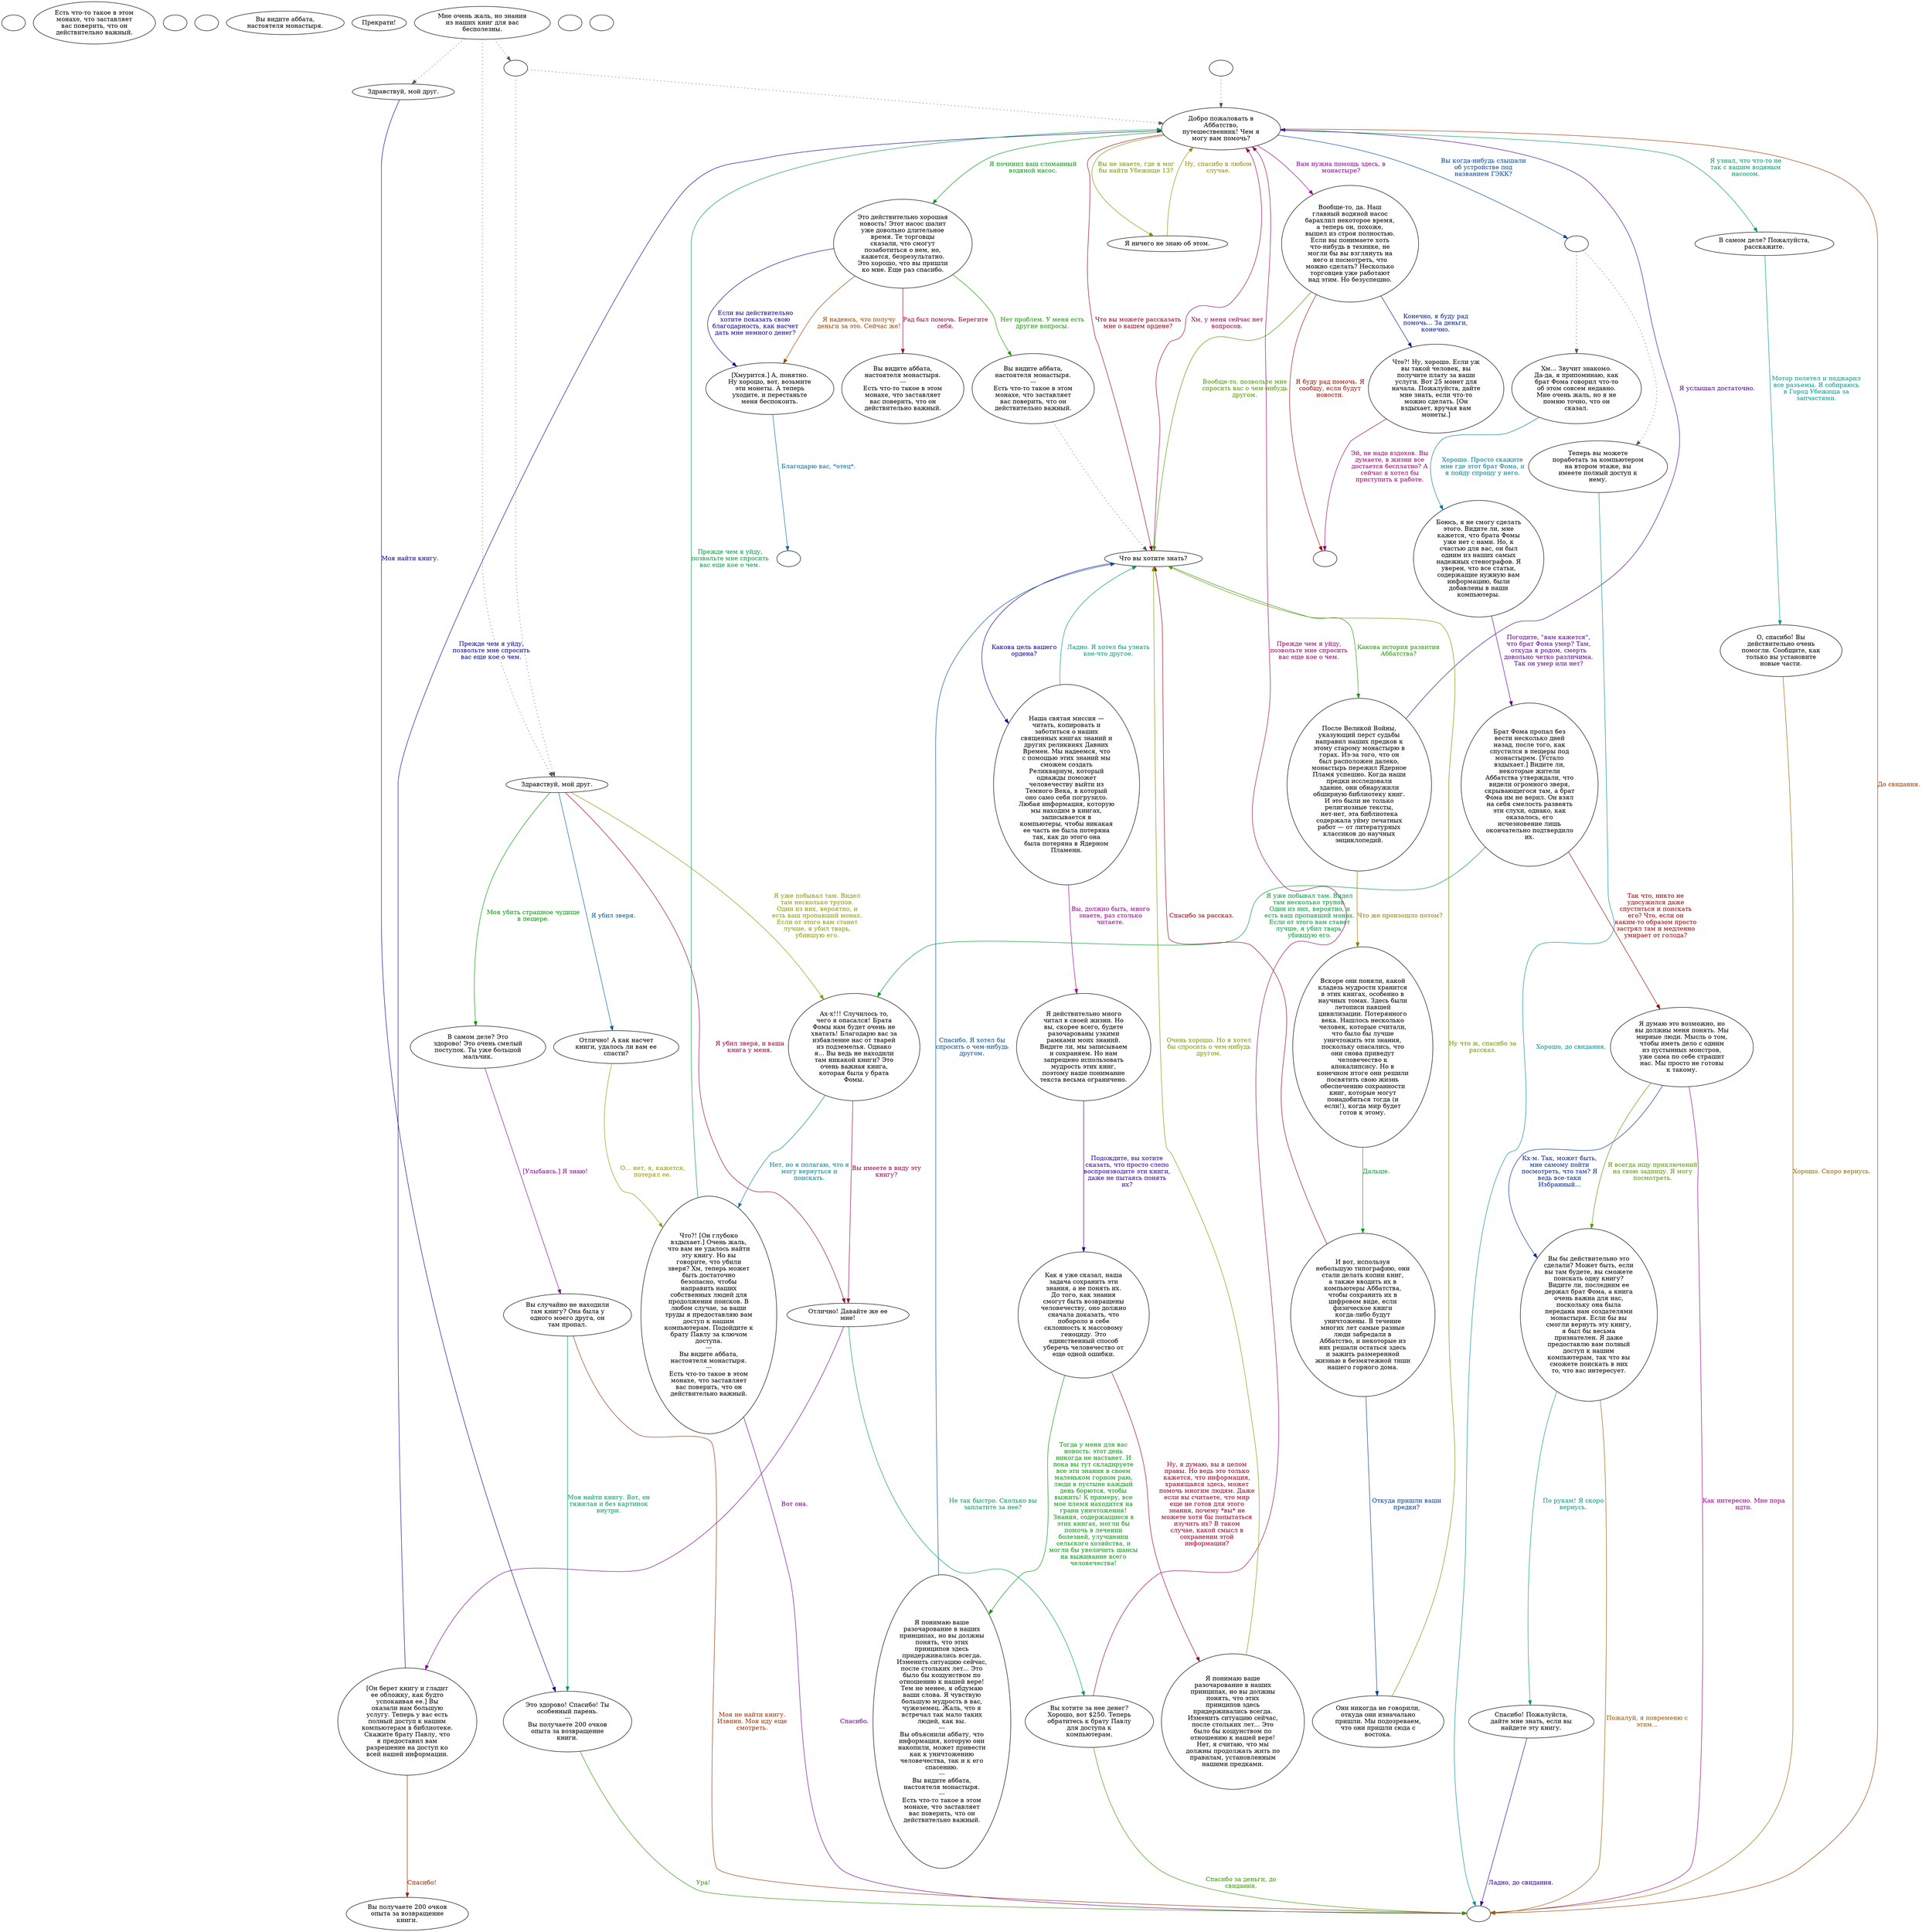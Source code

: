 digraph ahmonk {
  "start" [style=filled       fillcolor="#FFFFFF"       color="#000000"]
  "start" [label=""]
  "description_p_proc" [style=filled       fillcolor="#FFFFFF"       color="#000000"]
  "description_p_proc" [label="Есть что-то такое в этом\nмонахе, что заставляет\nвас поверить, что он\nдействительно важный."]
  "destroy_p_proc" [style=filled       fillcolor="#FFFFFF"       color="#000000"]
  "destroy_p_proc" [label=""]
  "map_enter_p_proc" [style=filled       fillcolor="#FFFFFF"       color="#000000"]
  "map_enter_p_proc" [label=""]
  "look_at_p_proc" [style=filled       fillcolor="#FFFFFF"       color="#000000"]
  "look_at_p_proc" [label="Вы видите аббата,\nнастоятеля монастыря."]
  "pickup_p_proc" [style=filled       fillcolor="#FFFFFF"       color="#000000"]
  "pickup_p_proc" [label="Прекрати!"]
  "timed_event_p_proc" [style=filled       fillcolor="#FFFFFF"       color="#000000"]
  "timed_event_p_proc" -> "Node001" [style=dotted color="#555555"]
  "timed_event_p_proc" [label=""]
  "talk_p_proc" [style=filled       fillcolor="#FFFFFF"       color="#000000"]
  "talk_p_proc" -> "Node001a" [style=dotted color="#555555"]
  "talk_p_proc" -> "Node009" [style=dotted color="#555555"]
  "talk_p_proc" -> "Node028" [style=dotted color="#555555"]
  "talk_p_proc" [label="Мне очень жаль, но знания\nиз наших книг для вас\nбесполезны."]
  "Node001a" [style=filled       fillcolor="#FFFFFF"       color="#000000"]
  "Node001a" -> "Node009" [style=dotted color="#555555"]
  "Node001a" -> "Node001" [style=dotted color="#555555"]
  "Node001a" [label=""]
  "Node001" [style=filled       fillcolor="#FFFFFF"       color="#000000"]
  "Node001" [label="Добро пожаловать в\nАббатство,\nпутешественник! Чем я\nмогу вам помочь?"]
  "Node001" -> "Node016" [label="Я починил ваш сломанный\nводяной насос." color="#009911" fontcolor="#009911"]
  "Node001" -> "Node002" [label="Что вы можете рассказать\nмне о вашем ордене?" color="#99001B" fontcolor="#99001B"]
  "Node001" -> "Node003a" [label="Вы когда-нибудь слышали\nоб устройстве под\nназванием ГЭКК?" color="#004899" fontcolor="#004899"]
  "Node001" -> "Node004" [label="Вы не знаете, где я мог\nбы найти Убежище 13?" color="#749900" fontcolor="#749900"]
  "Node001" -> "Node018" [label="Вам нужна помощь здесь, в\nмонастыре?" color="#910099" fontcolor="#910099"]
  "Node001" -> "Node020" [label="Я узнал, что что-то не\nтак с вашим водяным\nнасосом." color="#009964" fontcolor="#009964"]
  "Node001" -> "Node999" [label="До свидания." color="#993800" fontcolor="#993800"]
  "Node002" [style=filled       fillcolor="#FFFFFF"       color="#000000"]
  "Node002" [label="Что вы хотите знать?"]
  "Node002" -> "Node015" [label="Какова цель вашего\nордена?" color="#0B0099" fontcolor="#0B0099"]
  "Node002" -> "Node014" [label="Какова история развития\nАббатства?" color="#229900" fontcolor="#229900"]
  "Node002" -> "Node001" [label="Хм, у меня сейчас нет\nвопросов." color="#99004E" fontcolor="#99004E"]
  "Node003a" [style=filled       fillcolor="#FFFFFF"       color="#000000"]
  "Node003a" -> "Node013" [style=dotted color="#555555"]
  "Node003a" -> "Node003b" [style=dotted color="#555555"]
  "Node003a" [label=""]
  "Node003b" [style=filled       fillcolor="#FFFFFF"       color="#000000"]
  "Node003b" [label="Хм... Звучит знакомо.\nДа-да, я припоминаю, как\nбрат Фома говорил что-то\nоб этом совсем недавно.\nМне очень жаль, но я не\nпомню точно, что он\nсказал."]
  "Node003b" -> "Node005" [label="Хорошо. Просто скажите\nмне где этот брат Фома, и\nя пойду спрошу у него." color="#007B99" fontcolor="#007B99"]
  "Node004" [style=filled       fillcolor="#FFFFFF"       color="#000000"]
  "Node004" [label="Я ничего не знаю об этом."]
  "Node004" -> "Node001" [label="Ну, спасибо в любом\nслучае." color="#998A00" fontcolor="#998A00"]
  "Node005" [style=filled       fillcolor="#FFFFFF"       color="#000000"]
  "Node005" [label="Боюсь, я не смогу сделать\nэтого. Видите ли, мне\nкажется, что брата Фомы\nуже нет с нами. Но, к\nсчастью для вас, он был\nодним из наших самых\nнадежных стенографов. Я\nуверен, что все статьи,\nсодержащие нужную вам\nинформацию, были\nдобавлены в наши\nкомпьютеры."]
  "Node005" -> "Node006" [label="Погодите, \"вам кажется\",\nчто брат Фома умер? Там,\nоткуда я родом, смерть\nдовольно четко различима.\nТак он умер или нет?" color="#5E0099" fontcolor="#5E0099"]
  "Node006" [style=filled       fillcolor="#FFFFFF"       color="#000000"]
  "Node006" [label="Брат Фома пропал без\nвести несколько дней\nназад, после того, как\nспустился в пещеры под\nмонастырем. [Устало\nвздыхает.] Видите ли,\nнекоторые жители\nАббатства утверждали, что\nвидели огромного зверя,\nскрывающегося там, а брат\nФома им не верил. Он взял\nна себя смелость развеять\nэти слухи, однако, как\nоказалось, его\nисчезновение лишь\nокончательно подтвердило\nих."]
  "Node006" -> "Node030" [label="Я уже побывал там. Видел\nтам несколько трупов.\nОдин из них, вероятно, и\nесть ваш пропавший монах.\nЕсли от этого вам станет\nлучше, я убил тварь,\nубившую его." color="#009931" fontcolor="#009931"]
  "Node006" -> "Node006a" [label="Так что, никто не\nудосужился даже\nспуститься и поискать\nего? Что, если он\nкаким-то образом просто\nзастрял там и медленно\nумирает от голода?" color="#990400" fontcolor="#990400"]
  "Node006a" [style=filled       fillcolor="#FFFFFF"       color="#000000"]
  "Node006a" [label="Я думаю это возможно, но\nвы должны меня понять. Мы\nмирные люди. Мысль о том,\nчтобы иметь дело с одним\nиз пустынных монстров,\nуже сама по себе страшит\nнас. Мы просто не готовы\nк такому."]
  "Node006a" -> "Node007" [label="Кх-м. Так, может быть,\nмне самому пойти\nпосмотреть, что там? Я\nведь все-таки\nИзбранный..." color="#002899" fontcolor="#002899"]
  "Node006a" -> "Node007" [label="Я всегда ищу приключений\nна свою задницу. Я могу\nпосмотреть." color="#559900" fontcolor="#559900"]
  "Node006a" -> "Node999" [label="Как интересно. Мне пора\nидти." color="#990081" fontcolor="#990081"]
  "Node007" [style=filled       fillcolor="#FFFFFF"       color="#000000"]
  "Node007" [label="Вы бы действительно это\nсделали? Может быть, если\nвы там будете, вы сможете\nпоискать одну книгу?\nВидите ли, последним ее\nдержал брат Фома, а книга\nочень важна для нас,\nпоскольку она была\nпередана нам создателями\nмонастыря. Если бы вы\nсмогли вернуть эту книгу,\nя был бы весьма\nпризнателен. Я даже\nпредоставлю вам полный\nдоступ к нашим\nкомпьютерам, так что вы\nсможете поискать в них\nто, что вас интересует."]
  "Node007" -> "Node008" [label="По рукам! Я скоро\nвернусь." color="#009984" fontcolor="#009984"]
  "Node007" -> "Node999" [label="Пожалуй, я повременю с\nэтим..." color="#995700" fontcolor="#995700"]
  "Node008" [style=filled       fillcolor="#FFFFFF"       color="#000000"]
  "Node008" [label="Спасибо! Пожалуйста,\nдайте мне знать, если вы\nнайдете эту книгу."]
  "Node008" -> "Node999" [label="Ладно, до свидания." color="#2B0099" fontcolor="#2B0099"]
  "Node009" [style=filled       fillcolor="#FFFFFF"       color="#000000"]
  "Node009" [label="Здравствуй, мой друг."]
  "Node009" -> "Node026" [label="Моя убить страшное чудище\nв пещере." color="#029900" fontcolor="#029900"]
  "Node009" -> "Node010" [label="Я убил зверя, и ваша\nкнига у меня." color="#99002F" fontcolor="#99002F"]
  "Node009" -> "Node017" [label="Я убил зверя." color="#005B99" fontcolor="#005B99"]
  "Node009" -> "Node030" [label="Я уже побывал там. Видел\nтам несколько трупов.\nОдин из них, вероятно, и\nесть ваш пропавший монах.\nЕсли от этого вам станет\nлучше, я убил тварь,\nубившую его." color="#889900" fontcolor="#889900"]
  "Node010" [style=filled       fillcolor="#FFFFFF"       color="#000000"]
  "Node010" [label="Отлично! Давайте же ее\nмне!"]
  "Node010" -> "Node011" [label="Вот она." color="#7D0099" fontcolor="#7D0099"]
  "Node010" -> "Node012" [label="Не так быстро. Сколько вы\nзаплатите за нее?" color="#009951" fontcolor="#009951"]
  "Node011" [style=filled       fillcolor="#FFFFFF"       color="#000000"]
  "Node011" [label="[Он берет книгу и гладит\nее обложку, как будто\nуспокаивая ее.] Вы\nоказали нам большую\nуслугу. Теперь у вас есть\nполный доступ к нашим\nкомпьютерам в библиотеке.\nСкажите брату Павлу, что\nя предоставил вам\nразрешение на доступ ко\nвсей нашей информации."]
  "Node011" -> "Node997" [label="Спасибо!" color="#992400" fontcolor="#992400"]
  "Node011" -> "Node001" [label="Прежде чем я уйду,\nпозвольте мне спросить\nвас еще кое о чем." color="#000999" fontcolor="#000999"]
  "Node012" [style=filled       fillcolor="#FFFFFF"       color="#000000"]
  "Node012" [label="Вы хотите за нее денег?\nХорошо, вот $250. Теперь\nобратитесь к брату Павлу\nдля доступа к\nкомпьютерам."]
  "Node012" -> "Node999" [label="Спасибо за деньги, до\nсвидания." color="#359900" fontcolor="#359900"]
  "Node012" -> "Node001" [label="Прежде чем я уйду,\nпозвольте мне спросить\nвас еще кое о чем." color="#990062" fontcolor="#990062"]
  "Node013" [style=filled       fillcolor="#FFFFFF"       color="#000000"]
  "Node013" [label="Теперь вы можете\nпоработать за компьютером\nна втором этаже, вы\nимеете полный доступ к\nнему."]
  "Node013" -> "Node999" [label="Хорошо, до свидания." color="#008F99" fontcolor="#008F99"]
  "Node014" [style=filled       fillcolor="#FFFFFF"       color="#000000"]
  "Node014" [label="После Великой Войны,\nуказующий перст судьбы\nнаправил наших предков к\nэтому старому монастырю в\nгорах. Из-за того, что он\nбыл расположен далеко,\nмонастырь пережил Ядерное\nПламя успешно. Когда наши\nпредки исследовали\nздание, они обнаружили\nобширную библиотеку книг.\nИ это были не только\nрелигиозные тексты,\nнет-нет, эта библиотека\nсодержала уйму печатных\nработ — от литературных\nклассиков до научных\nэнциклопедий."]
  "Node014" -> "Node014a" [label="Что же произошло потом?" color="#997700" fontcolor="#997700"]
  "Node014" -> "Node001" [label="Я услышал достаточно." color="#4A0099" fontcolor="#4A0099"]
  "Node014a" [style=filled       fillcolor="#FFFFFF"       color="#000000"]
  "Node014a" [label="Вскоре они поняли, какой\nкладезь мудрости хранится\nв этих книгах, особенно в\nнаучных томах. Здесь были\nлетописи павшей\nцивилизации. Потерянного\nвека. Нашлось несколько\nчеловек, которые считали,\nчто было бы лучше\nуничтожить эти знания,\nпоскольку опасались, что\nони снова приведут\nчеловечество к\nапокалипсису. Но в\nконечном итоге они решили\nпосвятить свою жизнь\nобеспечению сохранности\nкниг, которые могут\nпонадобиться тогда (и\nесли!), когда мир будет\nготов к этому."]
  "Node014a" -> "Node014b" [label="Дальше." color="#00991E" fontcolor="#00991E"]
  "Node014b" [style=filled       fillcolor="#FFFFFF"       color="#000000"]
  "Node014b" [label="И вот, используя\nнебольшую типографию, они\nстали делать копии книг,\nа также вводить их в\nкомпьютеры Аббатства,\nчтобы сохранить их в\nцифровом виде, если\nфизическое книги\nкогда-либо будут\nуничтожены. В течение\nмногих лет самые разные\nлюди забредали в\nАббатство, и некоторые из\nних решали остаться здесь\nи зажить размеренной\nжизнью в безмятежной тиши\nнашего горного дома."]
  "Node014b" -> "Node002" [label="Спасибо за рассказ." color="#99000F" fontcolor="#99000F"]
  "Node014b" -> "Node014c" [label="Откуда пришли ваши\nпредки?" color="#003C99" fontcolor="#003C99"]
  "Node014c" [style=filled       fillcolor="#FFFFFF"       color="#000000"]
  "Node014c" [label="Они никогда не говорили,\nоткуда они изначально\nпришли. Мы подозреваем,\nчто они пришли сюда с\nвостока."]
  "Node014c" -> "Node002" [label="Ну что ж, спасибо за\nрассказ." color="#689900" fontcolor="#689900"]
  "Node015" [style=filled       fillcolor="#FFFFFF"       color="#000000"]
  "Node015" [label="Наша святая миссия —\nчитать, копировать и\nзаботиться о наших\nсвященных книгах знаний и\nдругих реликвиях Давних\nВремен. Мы надеемся, что\nс помощью этих знаний мы\nсможем создать\nРеликвариум, который\nоднажды поможет\nчеловечеству выйти из\nТемного Века, в который\nоно само себя погрузило.\nЛюбая информация, которую\nмы находим в книгах,\nзаписывается в\nкомпьютеры, чтобы никакая\nее часть не была потеряна\nтак, как до этого она\nбыла потеряна в Ядерном\nПламени."]
  "Node015" -> "Node022" [label="Вы, должно быть, много\nзнаете, раз столько\nчитаете." color="#990095" fontcolor="#990095"]
  "Node015" -> "Node002" [label="Ладно. Я хотел бы узнать\nкое-что другое." color="#009970" fontcolor="#009970"]
  "Node016" [style=filled       fillcolor="#FFFFFF"       color="#000000"]
  "Node016" [label="Это действительно хорошая\nновость! Этот насос шалит\nуже довольно длительное\nвремя. Те торговцы\nсказали, что смогут\nпозаботиться о нем, но,\nкажется, безрезультатно.\nЭто хорошо, что вы пришли\nко мне. Еще раз спасибо."]
  "Node016" -> "Node016b" [label="Я надеюсь, что получу\nденьги за это. Сейчас же!" color="#994400" fontcolor="#994400"]
  "Node016" -> "Node016b" [label="Если вы действительно\nхотите показать свою\nблагодарность, как насчет\nдать мне немного денег?" color="#170099" fontcolor="#170099"]
  "Node016" -> "Node016a" [label="Нет проблем. У меня есть\nдругие вопросы." color="#169900" fontcolor="#169900"]
  "Node016" -> "Node016c" [label="Рад был помочь. Берегите\nсебя." color="#990042" fontcolor="#990042"]
  "Node016a" [style=filled       fillcolor="#FFFFFF"       color="#000000"]
  "Node016a" -> "Node002" [style=dotted color="#555555"]
  "Node016a" [label="Вы видите аббата,\nнастоятеля монастыря.\n---\nЕсть что-то такое в этом\nмонахе, что заставляет\nвас поверить, что он\nдействительно важный."]
  "Node016b" [style=filled       fillcolor="#FFFFFF"       color="#000000"]
  "Node016b" [label="[Хмурится.] А, понятно.\nНу хорошо, вот, возьмите\nэти монеты. А теперь\nуходите, и перестаньте\nменя беспокоить."]
  "Node016b" -> "Node016d" [label="Благодарю вас, *отец*." color="#006F99" fontcolor="#006F99"]
  "Node016c" [style=filled       fillcolor="#FFFFFF"       color="#000000"]
  "Node016c" [label="Вы видите аббата,\nнастоятеля монастыря.\n---\nЕсть что-то такое в этом\nмонахе, что заставляет\nвас поверить, что он\nдействительно важный."]
  "Node016d" [style=filled       fillcolor="#FFFFFF"       color="#000000"]
  "Node016d" [label=""]
  "Node017" [style=filled       fillcolor="#FFFFFF"       color="#000000"]
  "Node017" [label="Отлично! А как насчет\nкниги, удалось ли вам ее\nспасти?"]
  "Node017" -> "Node017a" [label="О... нет, я, кажется,\nпотерял ее." color="#999600" fontcolor="#999600"]
  "Node017a" [style=filled       fillcolor="#FFFFFF"       color="#000000"]
  "Node017a" [label="Что?! [Он глубоко\nвздыхает.] Очень жаль,\nчто вам не удалось найти\nэту книгу. Но вы\nговорите, что убили\nзверя? Хм, теперь может\nбыть достаточно\nбезопасно, чтобы\nнаправить наших\nсобственных людей для\nпродолжения поисков. В\nлюбом случае, за ваши\nтруды я предоставляю вам\nдоступ к нашим\nкомпьютерам. Подойдите к\nбрату Павлу за ключом\nдоступа.\n---\nВы видите аббата,\nнастоятеля монастыря.\n---\nЕсть что-то такое в этом\nмонахе, что заставляет\nвас поверить, что он\nдействительно важный."]
  "Node017a" -> "Node999" [label="Спасибо." color="#6A0099" fontcolor="#6A0099"]
  "Node017a" -> "Node001" [label="Прежде чем я уйду,\nпозвольте мне спросить\nвас еще кое о чем." color="#00993D" fontcolor="#00993D"]
  "Node018" [style=filled       fillcolor="#FFFFFF"       color="#000000"]
  "Node018" [label="Вообще-то, да. Наш\nглавный водяной насос\nбарахлил некоторое время,\nа теперь он, похоже,\nвышел из строя полностью.\nЕсли вы понимаете хоть\nчто-нибудь в технике, не\nмогли бы вы взглянуть на\nнего и посмотреть, что\nможно сделать? Несколько\nторговцев уже работают\nнад этим. Но безуспешно."]
  "Node018" -> "Node018a" [label="Я буду рад помочь. Я\nсообщу, если будут\nновости." color="#991100" fontcolor="#991100"]
  "Node018" -> "Node019" [label="Конечно, я буду рад\nпомочь... За деньги,\nконечно." color="#001C99" fontcolor="#001C99"]
  "Node018" -> "Node002" [label="Вообще-то, позвольте мне\nспросить вас о чем-нибудь\nдругом." color="#499900" fontcolor="#499900"]
  "Node018a" [style=filled       fillcolor="#FFFFFF"       color="#000000"]
  "Node018a" [label=""]
  "Node019" [style=filled       fillcolor="#FFFFFF"       color="#000000"]
  "Node019" [label="Что?! Ну, хорошо. Если уж\nвы такой человек, вы\nполучите плату за ваши\nуслуги. Вот 25 монет для\nначала. Пожалуйста, дайте\nмне знать, если что-то\nможно сделать. [Он\nвздыхает, вручая вам\nмонеты.]"]
  "Node019" -> "Node018a" [label="Эй, не надо вздохов. Вы\nдумаете, в жизни все\nдостается бесплатно? А\nсейчас я хотел бы\nприступить к работе." color="#990075" fontcolor="#990075"]
  "Node020" [style=filled       fillcolor="#FFFFFF"       color="#000000"]
  "Node020" [label="В самом деле? Пожалуйста,\nрасскажите."]
  "Node020" -> "Node021" [label="Мотор полетел и поджарил\nвсе разъемы. Я собираюсь\nв Город Убежища за\nзапчастями." color="#009990" fontcolor="#009990"]
  "Node021" [style=filled       fillcolor="#FFFFFF"       color="#000000"]
  "Node021" [label="О, спасибо! Вы\nдействительно очень\nпомогли. Сообщите, как\nтолько вы установите\nновые части."]
  "Node021" -> "Node999" [label="Хорошо. Скоро вернусь." color="#996300" fontcolor="#996300"]
  "Node022" [style=filled       fillcolor="#FFFFFF"       color="#000000"]
  "Node022" [label="Я действительно много\nчитал в своей жизни. Но\nвы, скорее всего, будете\nразочарованы узкими\nрамками моих знаний.\nВидите ли, мы записываем\nи сохраняем. Но нам\nзапрещено использовать\nмудрость этих книг,\nпоэтому наше понимание\nтекста весьма ограничено."]
  "Node022" -> "Node023" [label="Подождите, вы хотите\nсказать, что просто слепо\nвоспроизводите эти книги,\nдаже не пытаясь понять\nих?" color="#370099" fontcolor="#370099"]
  "Node023" [style=filled       fillcolor="#FFFFFF"       color="#000000"]
  "Node023" [label="Как я уже сказал, наша\nзадача сохранить эти\nзнания, а не понять их.\nДо того, как знания\nсмогут быть возвращены\nчеловечеству, оно должно\nсначала доказать, что\nпобороло в себе\nсклонность к массовому\nгеноциду. Это\nединственный способ\nуберечь человечество от\nеще одной ошибки."]
  "Node023" -> "Node024" [label="Тогда у меня для вас\nновость: этот день\nникогда не настанет. И\nпока вы тут складируете\nвсе эти знания в своем\nмаленьком горном раю,\nлюди в пустыне каждый\nдень борются, чтобы\nвыжить! К примеру, все\nмое племя находится на\nграни уничтожения!\nЗнания, содержащиеся в\nэтих книгах, могли бы\nпомочь в лечении\nболезней, улучшении\nсельского хозяйства, и\nмогли бы увеличить шансы\nна выживание всего\nчеловечества!" color="#00990A" fontcolor="#00990A"]
  "Node023" -> "Node024b" [label="Ну, я думаю, вы в целом\nправы. Но ведь это только\nкажется, что информация,\nхранящаяся здесь, может\nпомочь многим людям. Даже\nесли вы считаете, что мир\nеще не готов для этого\nзнания, почему *вы* не\nможете хотя бы попытаться\nизучить их? В таком\nслучае, какой смысл в\nсохранении этой\nинформации?" color="#990023" fontcolor="#990023"]
  "Node024" [style=filled       fillcolor="#FFFFFF"       color="#000000"]
  "Node024" [label="Я понимаю ваше\nразочарование в наших\nпринципах, но вы должны\nпонять, что этих\nпринципов здесь\nпридерживались всегда.\nИзменить ситуацию сейчас,\nпосле стольких лет... Это\nбыло бы кощунством по\nотношению к нашей вере!\nТем не менее, я обдумаю\nваши слова. Я чувствую\nбольшую мудрость в вас,\nчужеземец. Жаль, что я\nвстречал так мало таких\nлюдей, как вы.\n---\nВы объяснили аббату, что\nинформация, которую они\nнакопили, может привести\nкак к уничтожению\nчеловечества, так и к его\nспасению.\n---\nВы видите аббата,\nнастоятеля монастыря.\n---\nЕсть что-то такое в этом\nмонахе, что заставляет\nвас поверить, что он\nдействительно важный."]
  "Node024" -> "Node002" [label="Спасибо. Я хотел бы\nспросить о чем-нибудь\nдругом." color="#004F99" fontcolor="#004F99"]
  "Node024b" [style=filled       fillcolor="#FFFFFF"       color="#000000"]
  "Node024b" [label="Я понимаю ваше\nразочарование в наших\nпринципах, но вы должны\nпонять, что этих\nпринципов здесь\nпридерживались всегда.\nИзменить ситуацию сейчас,\nпосле стольких лет... Это\nбыло бы кощунством по\nотношению к нашей вере!\nНет, я считаю, что мы\nдолжны продолжать жить по\nправилам, установленным\nнашими предками."]
  "Node024b" -> "Node002" [label="Очень хорошо. Но я хотел\nбы спросить о чем-нибудь\nдругом." color="#7C9900" fontcolor="#7C9900"]
  "Node026" [style=filled       fillcolor="#FFFFFF"       color="#000000"]
  "Node026" [label="В самом деле? Это\nздорово! Это очень смелый\nпоступок. Ты уже большой\nмальчик."]
  "Node026" -> "Node027" [label="[Улыбаясь.] Я знаю!" color="#890099" fontcolor="#890099"]
  "Node027" [style=filled       fillcolor="#FFFFFF"       color="#000000"]
  "Node027" [label="Вы случайно не находили\nтам книгу? Она была у\nодного моего друга, он\nтам пропал."]
  "Node027" -> "Node029" [label="Моя найти книгу. Вот, он\nтяжелая и без картинок\nвнутри." color="#00995D" fontcolor="#00995D"]
  "Node027" -> "Node999" [label="Моя не найти книгу.\nИзвини. Моя иду еще\nсмотреть." color="#993000" fontcolor="#993000"]
  "Node028" [style=filled       fillcolor="#FFFFFF"       color="#000000"]
  "Node028" [label="Здравствуй, мой друг."]
  "Node028" -> "Node029" [label="Моя найти книгу." color="#040099" fontcolor="#040099"]
  "Node029" [style=filled       fillcolor="#FFFFFF"       color="#000000"]
  "Node029" [label="Это здорово! Спасибо! Ты\nособенный парень.\n---\nВы получаете 200 очков\nопыта за возвращение\nкниги."]
  "Node029" -> "Node999" [label="Ура!" color="#299900" fontcolor="#299900"]
  "Node030" [style=filled       fillcolor="#FFFFFF"       color="#000000"]
  "Node030" [label="Ах-х!!! Случилось то,\nчего я опасался! Брата\nФомы нам будет очень не\nхватать! Благодарю вас за\nизбавление нас от тварей\nиз подземелья. Однако\nя... Вы ведь не находили\nтам никакой книги? Это\nочень важная книга,\nкоторая была у брата\nФомы."]
  "Node030" -> "Node010" [label="Вы имеете в виду эту\nкнигу?" color="#990056" fontcolor="#990056"]
  "Node030" -> "Node017a" [label="Нет, но я полагаю, что я\nмогу вернуться и\nпоискать." color="#008299" fontcolor="#008299"]
  "Node997" [style=filled       fillcolor="#FFFFFF"       color="#000000"]
  "Node997" [label="Вы получаете 200 очков\nопыта за возвращение\nкниги."]
  "Node999" [style=filled       fillcolor="#FFFFFF"       color="#000000"]
  "Node999" [label=""]
  "critter_p_proc" [style=filled       fillcolor="#FFFFFF"       color="#000000"]
  "critter_p_proc" [label=""]
  "damage_p_proc" [style=filled       fillcolor="#FFFFFF"       color="#000000"]
  "damage_p_proc" [label=""]
}